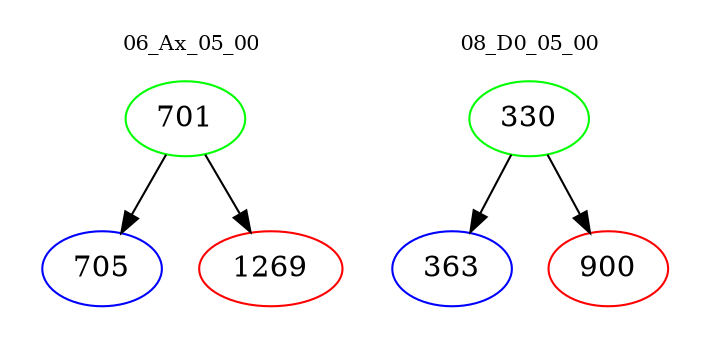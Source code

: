 digraph{
subgraph cluster_0 {
color = white
label = "06_Ax_05_00";
fontsize=10;
T0_701 [label="701", color="green"]
T0_701 -> T0_705 [color="black"]
T0_705 [label="705", color="blue"]
T0_701 -> T0_1269 [color="black"]
T0_1269 [label="1269", color="red"]
}
subgraph cluster_1 {
color = white
label = "08_D0_05_00";
fontsize=10;
T1_330 [label="330", color="green"]
T1_330 -> T1_363 [color="black"]
T1_363 [label="363", color="blue"]
T1_330 -> T1_900 [color="black"]
T1_900 [label="900", color="red"]
}
}
